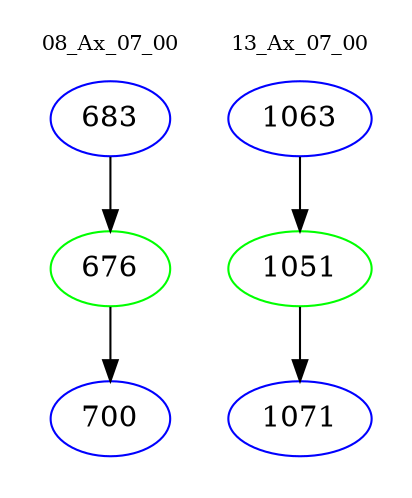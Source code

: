 digraph{
subgraph cluster_0 {
color = white
label = "08_Ax_07_00";
fontsize=10;
T0_683 [label="683", color="blue"]
T0_683 -> T0_676 [color="black"]
T0_676 [label="676", color="green"]
T0_676 -> T0_700 [color="black"]
T0_700 [label="700", color="blue"]
}
subgraph cluster_1 {
color = white
label = "13_Ax_07_00";
fontsize=10;
T1_1063 [label="1063", color="blue"]
T1_1063 -> T1_1051 [color="black"]
T1_1051 [label="1051", color="green"]
T1_1051 -> T1_1071 [color="black"]
T1_1071 [label="1071", color="blue"]
}
}
